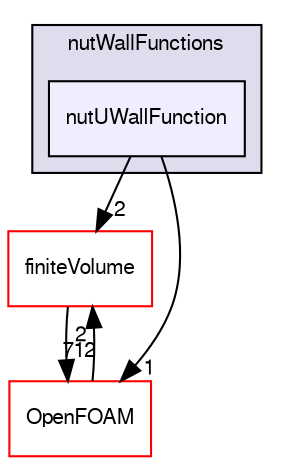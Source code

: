 digraph "src/TurbulenceModels/turbulenceModels/RAS/derivedFvPatchFields/wallFunctions/nutWallFunctions/nutUWallFunction" {
  bgcolor=transparent;
  compound=true
  node [ fontsize="10", fontname="FreeSans"];
  edge [ labelfontsize="10", labelfontname="FreeSans"];
  subgraph clusterdir_f417327ac357b6ca5fe28d357e623359 {
    graph [ bgcolor="#ddddee", pencolor="black", label="nutWallFunctions" fontname="FreeSans", fontsize="10", URL="dir_f417327ac357b6ca5fe28d357e623359.html"]
  dir_81f6b83163aafc7b28c299f91be27ba6 [shape=box, label="nutUWallFunction", style="filled", fillcolor="#eeeeff", pencolor="black", URL="dir_81f6b83163aafc7b28c299f91be27ba6.html"];
  }
  dir_9bd15774b555cf7259a6fa18f99fe99b [shape=box label="finiteVolume" color="red" URL="dir_9bd15774b555cf7259a6fa18f99fe99b.html"];
  dir_c5473ff19b20e6ec4dfe5c310b3778a8 [shape=box label="OpenFOAM" color="red" URL="dir_c5473ff19b20e6ec4dfe5c310b3778a8.html"];
  dir_9bd15774b555cf7259a6fa18f99fe99b->dir_c5473ff19b20e6ec4dfe5c310b3778a8 [headlabel="712", labeldistance=1.5 headhref="dir_000749_001732.html"];
  dir_81f6b83163aafc7b28c299f91be27ba6->dir_9bd15774b555cf7259a6fa18f99fe99b [headlabel="2", labeldistance=1.5 headhref="dir_003004_000749.html"];
  dir_81f6b83163aafc7b28c299f91be27ba6->dir_c5473ff19b20e6ec4dfe5c310b3778a8 [headlabel="1", labeldistance=1.5 headhref="dir_003004_001732.html"];
  dir_c5473ff19b20e6ec4dfe5c310b3778a8->dir_9bd15774b555cf7259a6fa18f99fe99b [headlabel="2", labeldistance=1.5 headhref="dir_001732_000749.html"];
}
